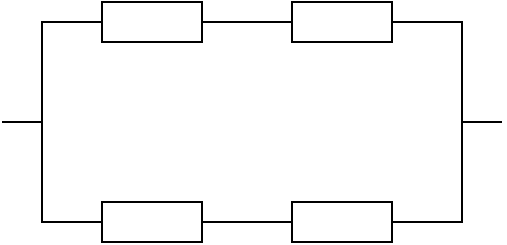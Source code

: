 <mxfile version="13.9.9" type="device"><diagram id="bxcGX9bLokBq_L7YCW0P" name="Page-1"><mxGraphModel dx="538" dy="520" grid="1" gridSize="10" guides="1" tooltips="1" connect="1" arrows="1" fold="1" page="1" pageScale="1" pageWidth="827" pageHeight="1169" math="0" shadow="0"><root><mxCell id="0"/><mxCell id="1" parent="0"/><mxCell id="Is6juXEBftdBYPK_7Bty-120" style="edgeStyle=orthogonalEdgeStyle;rounded=0;orthogonalLoop=1;jettySize=auto;html=1;startArrow=none;startFill=0;endArrow=none;endFill=0;strokeWidth=1;" edge="1" parent="1" source="Is6juXEBftdBYPK_7Bty-86"><mxGeometry relative="1" as="geometry"><mxPoint x="280" y="440" as="targetPoint"/><Array as="points"><mxPoint x="300" y="390"/><mxPoint x="300" y="440"/></Array></mxGeometry></mxCell><mxCell id="Is6juXEBftdBYPK_7Bty-121" style="edgeStyle=orthogonalEdgeStyle;rounded=0;orthogonalLoop=1;jettySize=auto;html=1;entryX=0;entryY=0.5;entryDx=0;entryDy=0;startArrow=none;startFill=0;endArrow=none;endFill=0;strokeWidth=1;" edge="1" parent="1" source="Is6juXEBftdBYPK_7Bty-86" target="Is6juXEBftdBYPK_7Bty-87"><mxGeometry relative="1" as="geometry"/></mxCell><mxCell id="Is6juXEBftdBYPK_7Bty-86" value="" style="rounded=0;whiteSpace=wrap;html=1;" vertex="1" parent="1"><mxGeometry x="330" y="380" width="50" height="20" as="geometry"/></mxCell><mxCell id="Is6juXEBftdBYPK_7Bty-122" style="edgeStyle=orthogonalEdgeStyle;rounded=0;orthogonalLoop=1;jettySize=auto;html=1;startArrow=none;startFill=0;endArrow=none;endFill=0;strokeWidth=1;" edge="1" parent="1" source="Is6juXEBftdBYPK_7Bty-87"><mxGeometry relative="1" as="geometry"><mxPoint x="530" y="440" as="targetPoint"/><Array as="points"><mxPoint x="510" y="390"/><mxPoint x="510" y="440"/><mxPoint x="530" y="440"/></Array></mxGeometry></mxCell><mxCell id="Is6juXEBftdBYPK_7Bty-87" value="" style="rounded=0;whiteSpace=wrap;html=1;" vertex="1" parent="1"><mxGeometry x="425" y="380" width="50" height="20" as="geometry"/></mxCell><mxCell id="Is6juXEBftdBYPK_7Bty-126" style="edgeStyle=orthogonalEdgeStyle;rounded=0;orthogonalLoop=1;jettySize=auto;html=1;startArrow=none;startFill=0;endArrow=none;endFill=0;strokeWidth=1;" edge="1" parent="1" source="Is6juXEBftdBYPK_7Bty-128"><mxGeometry relative="1" as="geometry"><mxPoint x="280" y="440" as="targetPoint"/><Array as="points"><mxPoint x="300" y="490"/><mxPoint x="300" y="440"/></Array></mxGeometry></mxCell><mxCell id="Is6juXEBftdBYPK_7Bty-127" style="edgeStyle=orthogonalEdgeStyle;rounded=0;orthogonalLoop=1;jettySize=auto;html=1;entryX=0;entryY=0.5;entryDx=0;entryDy=0;startArrow=none;startFill=0;endArrow=none;endFill=0;strokeWidth=1;" edge="1" parent="1" source="Is6juXEBftdBYPK_7Bty-128" target="Is6juXEBftdBYPK_7Bty-130"><mxGeometry relative="1" as="geometry"/></mxCell><mxCell id="Is6juXEBftdBYPK_7Bty-128" value="" style="rounded=0;whiteSpace=wrap;html=1;" vertex="1" parent="1"><mxGeometry x="330" y="480" width="50" height="20" as="geometry"/></mxCell><mxCell id="Is6juXEBftdBYPK_7Bty-129" style="edgeStyle=orthogonalEdgeStyle;rounded=0;orthogonalLoop=1;jettySize=auto;html=1;startArrow=none;startFill=0;endArrow=none;endFill=0;strokeWidth=1;" edge="1" parent="1" source="Is6juXEBftdBYPK_7Bty-130"><mxGeometry relative="1" as="geometry"><mxPoint x="530" y="440" as="targetPoint"/><Array as="points"><mxPoint x="510" y="490"/><mxPoint x="510" y="440"/></Array></mxGeometry></mxCell><mxCell id="Is6juXEBftdBYPK_7Bty-130" value="" style="rounded=0;whiteSpace=wrap;html=1;" vertex="1" parent="1"><mxGeometry x="425" y="480" width="50" height="20" as="geometry"/></mxCell></root></mxGraphModel></diagram></mxfile>